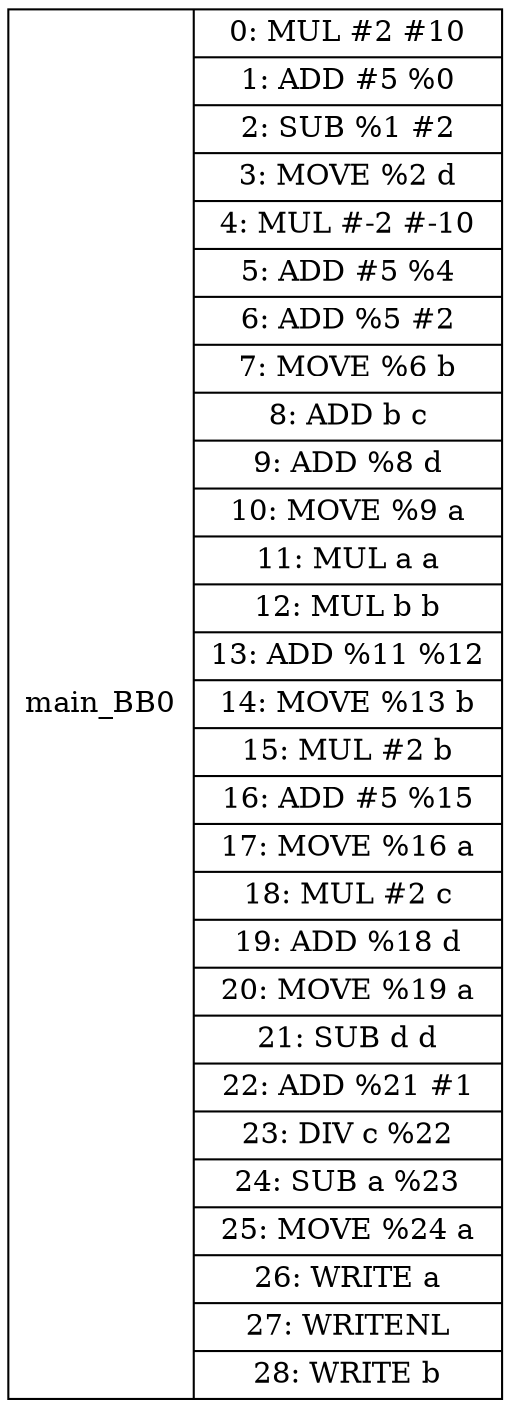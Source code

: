 diGraph G { 
main_BB0 [shape=record, label="<b>main_BB0| {0: MUL #2 #10|1: ADD #5 %0|2: SUB %1 #2|3: MOVE %2 d|4: MUL #-2 #-10|5: ADD #5 %4|6: ADD %5 #2|7: MOVE %6 b|8: ADD b c|9: ADD %8 d|10: MOVE %9 a|11: MUL a a|12: MUL b b|13: ADD %11 %12|14: MOVE %13 b|15: MUL #2 b|16: ADD #5 %15|17: MOVE %16 a|18: MUL #2 c|19: ADD %18 d|20: MOVE %19 a|21: SUB d d|22: ADD %21 #1|23: DIV c %22|24: SUB a %23|25: MOVE %24 a|26: WRITE a|27: WRITENL |28: WRITE b}"];



}